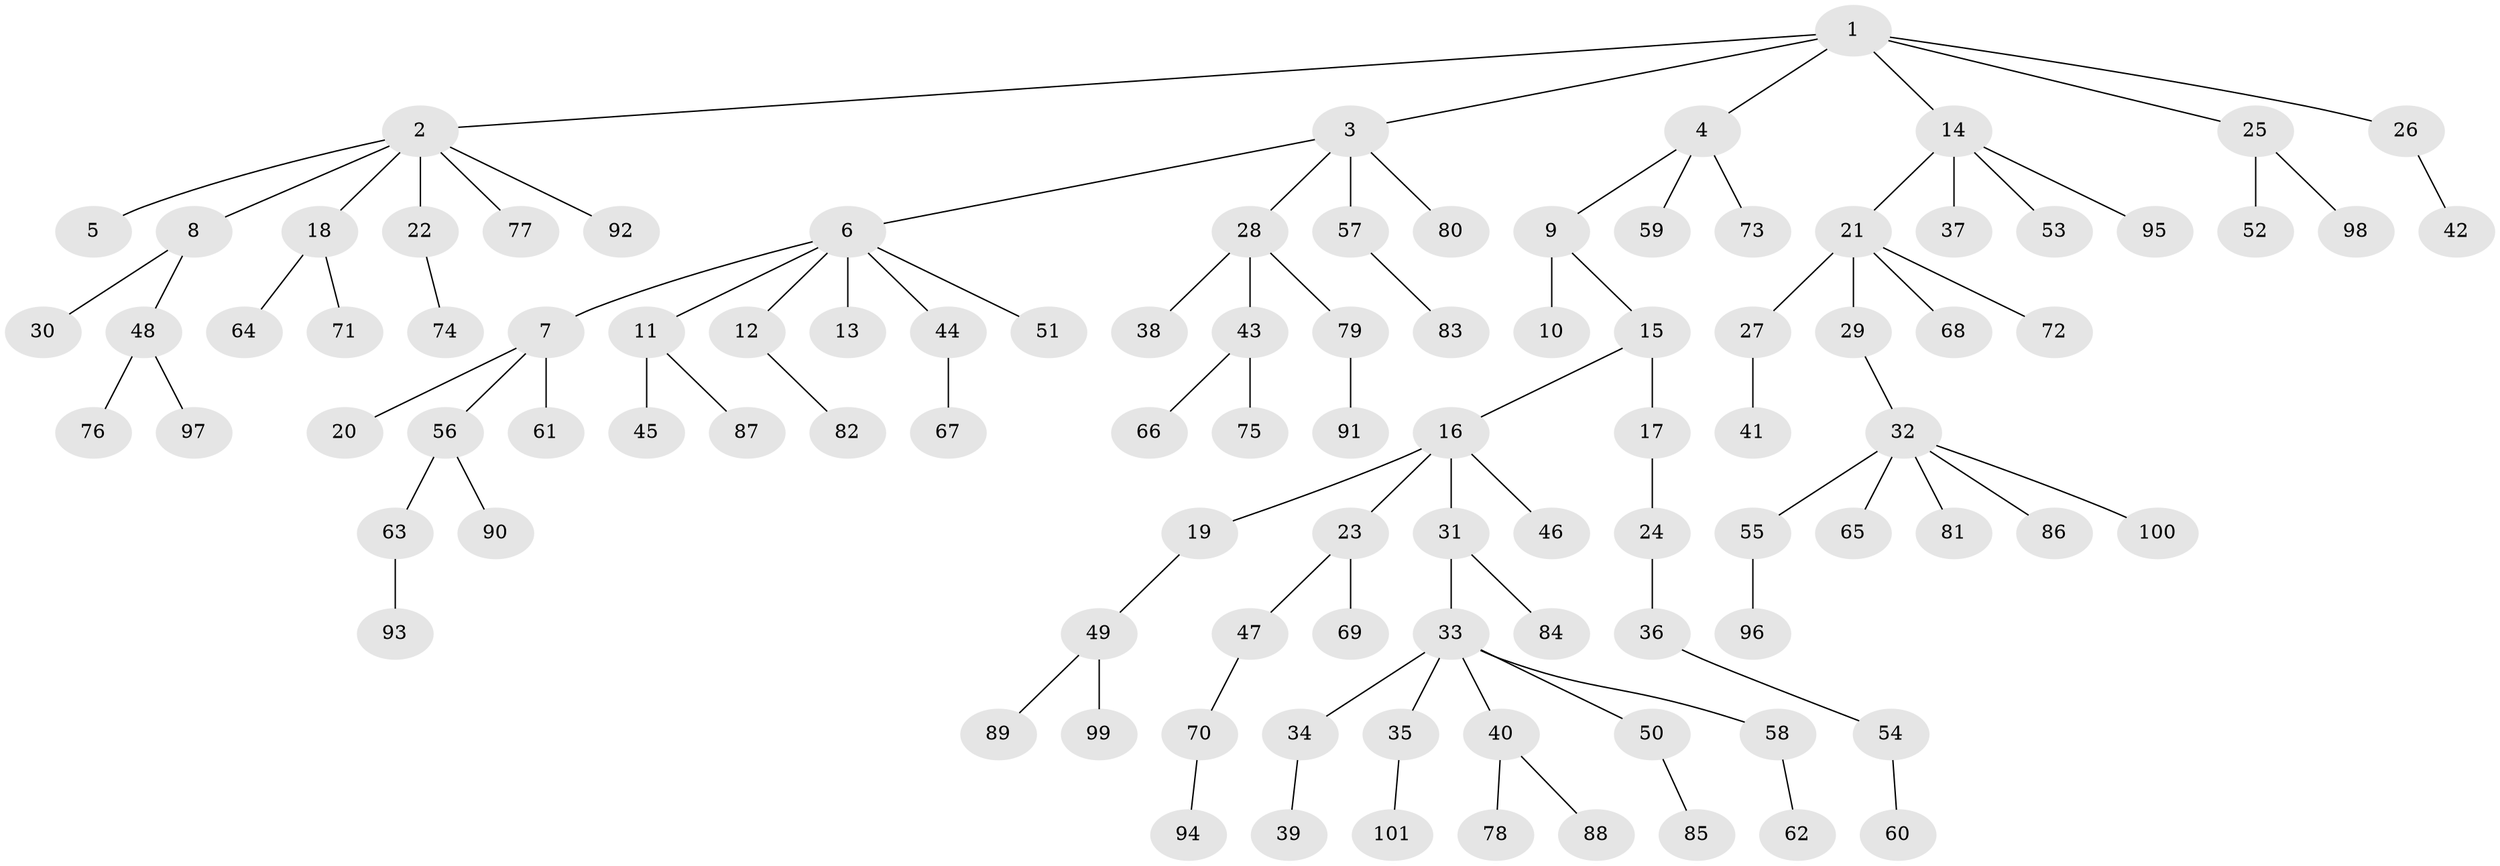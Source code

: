 // coarse degree distribution, {13: 0.025, 5: 0.05, 1: 0.75, 4: 0.05, 3: 0.025, 8: 0.025, 2: 0.075}
// Generated by graph-tools (version 1.1) at 2025/19/03/04/25 18:19:10]
// undirected, 101 vertices, 100 edges
graph export_dot {
graph [start="1"]
  node [color=gray90,style=filled];
  1;
  2;
  3;
  4;
  5;
  6;
  7;
  8;
  9;
  10;
  11;
  12;
  13;
  14;
  15;
  16;
  17;
  18;
  19;
  20;
  21;
  22;
  23;
  24;
  25;
  26;
  27;
  28;
  29;
  30;
  31;
  32;
  33;
  34;
  35;
  36;
  37;
  38;
  39;
  40;
  41;
  42;
  43;
  44;
  45;
  46;
  47;
  48;
  49;
  50;
  51;
  52;
  53;
  54;
  55;
  56;
  57;
  58;
  59;
  60;
  61;
  62;
  63;
  64;
  65;
  66;
  67;
  68;
  69;
  70;
  71;
  72;
  73;
  74;
  75;
  76;
  77;
  78;
  79;
  80;
  81;
  82;
  83;
  84;
  85;
  86;
  87;
  88;
  89;
  90;
  91;
  92;
  93;
  94;
  95;
  96;
  97;
  98;
  99;
  100;
  101;
  1 -- 2;
  1 -- 3;
  1 -- 4;
  1 -- 14;
  1 -- 25;
  1 -- 26;
  2 -- 5;
  2 -- 8;
  2 -- 18;
  2 -- 22;
  2 -- 77;
  2 -- 92;
  3 -- 6;
  3 -- 28;
  3 -- 57;
  3 -- 80;
  4 -- 9;
  4 -- 59;
  4 -- 73;
  6 -- 7;
  6 -- 11;
  6 -- 12;
  6 -- 13;
  6 -- 44;
  6 -- 51;
  7 -- 20;
  7 -- 56;
  7 -- 61;
  8 -- 30;
  8 -- 48;
  9 -- 10;
  9 -- 15;
  11 -- 45;
  11 -- 87;
  12 -- 82;
  14 -- 21;
  14 -- 37;
  14 -- 53;
  14 -- 95;
  15 -- 16;
  15 -- 17;
  16 -- 19;
  16 -- 23;
  16 -- 31;
  16 -- 46;
  17 -- 24;
  18 -- 64;
  18 -- 71;
  19 -- 49;
  21 -- 27;
  21 -- 29;
  21 -- 68;
  21 -- 72;
  22 -- 74;
  23 -- 47;
  23 -- 69;
  24 -- 36;
  25 -- 52;
  25 -- 98;
  26 -- 42;
  27 -- 41;
  28 -- 38;
  28 -- 43;
  28 -- 79;
  29 -- 32;
  31 -- 33;
  31 -- 84;
  32 -- 55;
  32 -- 65;
  32 -- 81;
  32 -- 86;
  32 -- 100;
  33 -- 34;
  33 -- 35;
  33 -- 40;
  33 -- 50;
  33 -- 58;
  34 -- 39;
  35 -- 101;
  36 -- 54;
  40 -- 78;
  40 -- 88;
  43 -- 66;
  43 -- 75;
  44 -- 67;
  47 -- 70;
  48 -- 76;
  48 -- 97;
  49 -- 89;
  49 -- 99;
  50 -- 85;
  54 -- 60;
  55 -- 96;
  56 -- 63;
  56 -- 90;
  57 -- 83;
  58 -- 62;
  63 -- 93;
  70 -- 94;
  79 -- 91;
}
